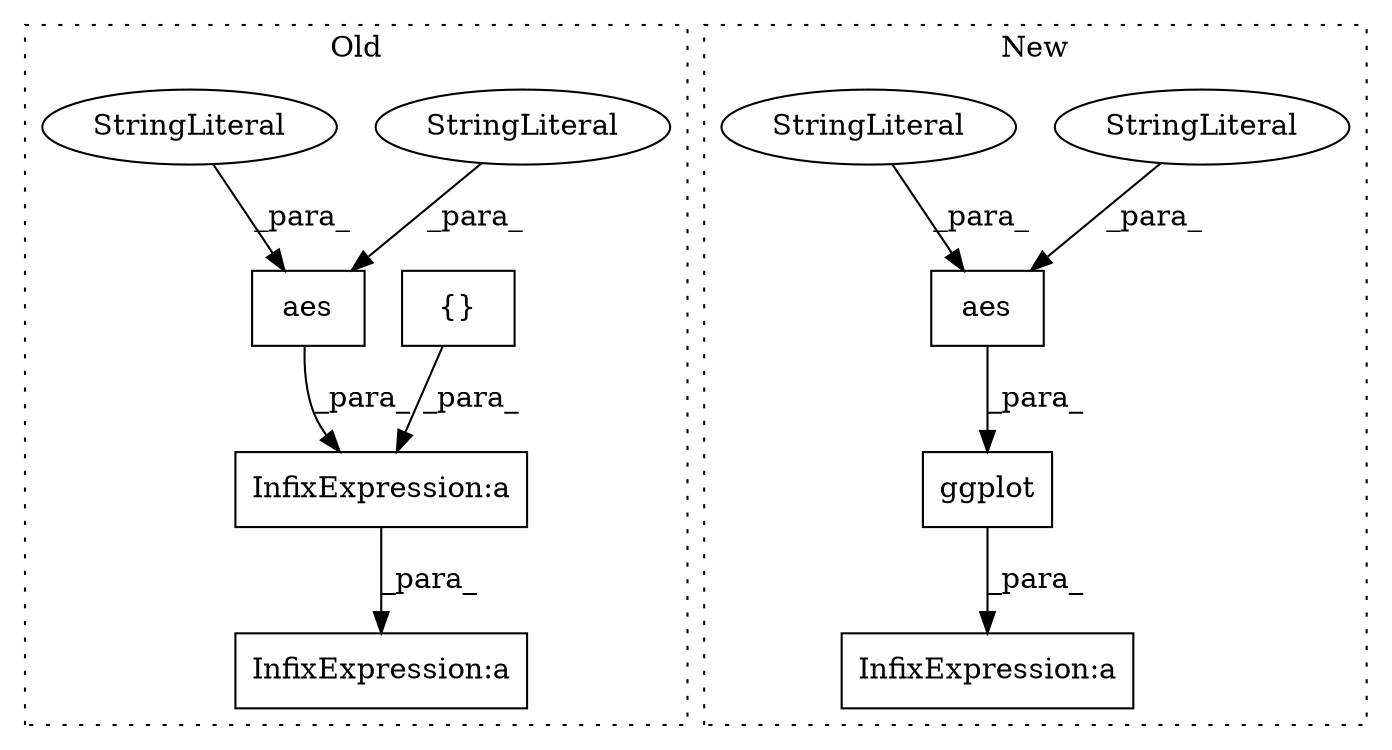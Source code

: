 digraph G {
subgraph cluster0 {
1 [label="{}" a="4" s="638,645" l="1,1" shape="box"];
3 [label="InfixExpression:a" a="27" s="648" l="3" shape="box"];
7 [label="aes" a="32" s="483,497" l="4,1" shape="box"];
8 [label="InfixExpression:a" a="27" s="572" l="3" shape="box"];
10 [label="StringLiteral" a="45" s="487" l="4" shape="ellipse"];
11 [label="StringLiteral" a="45" s="492" l="5" shape="ellipse"];
label = "Old";
style="dotted";
}
subgraph cluster1 {
2 [label="ggplot" a="32" s="620,642" l="7,1" shape="box"];
4 [label="InfixExpression:a" a="27" s="643" l="3" shape="box"];
5 [label="aes" a="32" s="630,641" l="4,1" shape="box"];
6 [label="StringLiteral" a="45" s="634" l="3" shape="ellipse"];
9 [label="StringLiteral" a="45" s="638" l="3" shape="ellipse"];
label = "New";
style="dotted";
}
1 -> 8 [label="_para_"];
2 -> 4 [label="_para_"];
5 -> 2 [label="_para_"];
6 -> 5 [label="_para_"];
7 -> 8 [label="_para_"];
8 -> 3 [label="_para_"];
9 -> 5 [label="_para_"];
10 -> 7 [label="_para_"];
11 -> 7 [label="_para_"];
}
